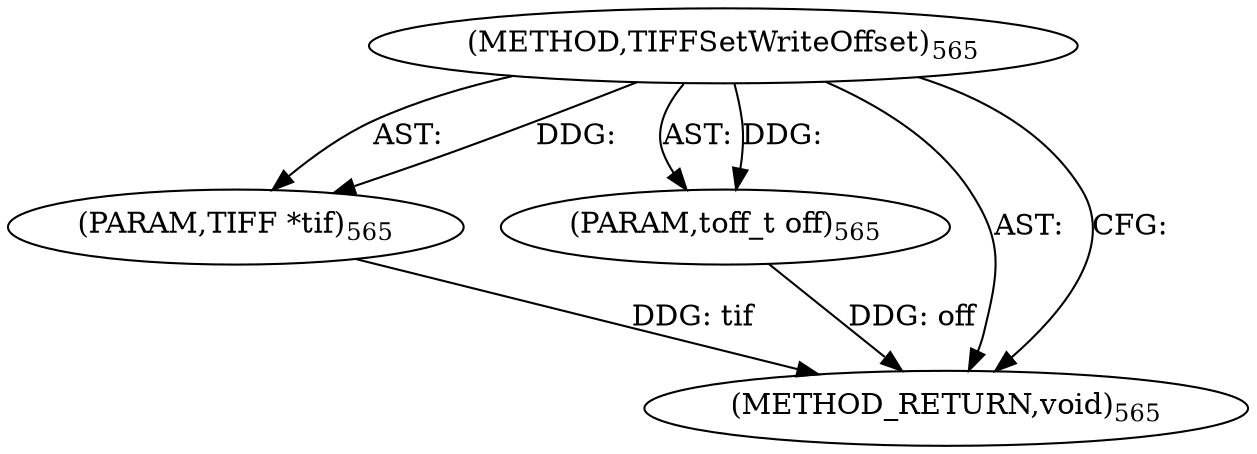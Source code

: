 digraph "TIFFSetWriteOffset" {  
"9200" [label = <(METHOD,TIFFSetWriteOffset)<SUB>565</SUB>> ]
"9201" [label = <(PARAM,TIFF *tif)<SUB>565</SUB>> ]
"9202" [label = <(PARAM,toff_t off)<SUB>565</SUB>> ]
"9203" [label = <(METHOD_RETURN,void)<SUB>565</SUB>> ]
  "9200" -> "9201"  [ label = "AST: "] 
  "9200" -> "9202"  [ label = "AST: "] 
  "9200" -> "9203"  [ label = "AST: "] 
  "9200" -> "9203"  [ label = "CFG: "] 
  "9201" -> "9203"  [ label = "DDG: tif"] 
  "9202" -> "9203"  [ label = "DDG: off"] 
  "9200" -> "9201"  [ label = "DDG: "] 
  "9200" -> "9202"  [ label = "DDG: "] 
}
